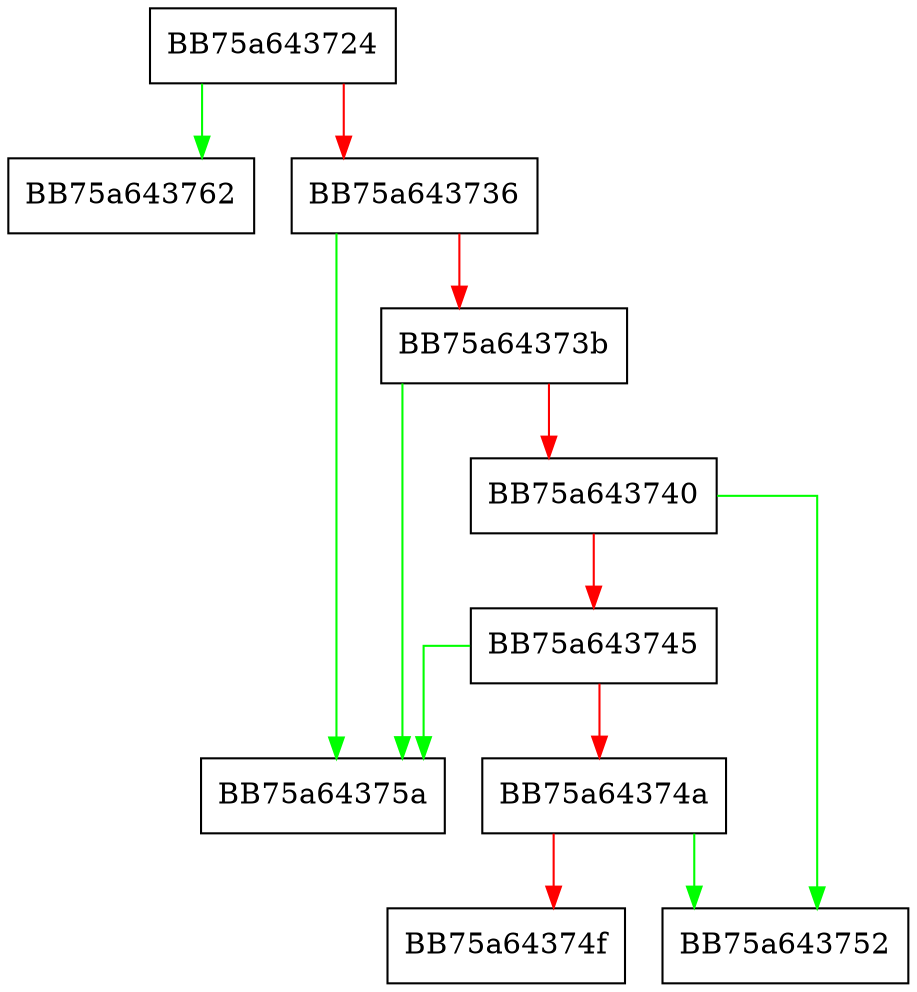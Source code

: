 digraph GetProductRegistryKey {
  node [shape="box"];
  graph [splines=ortho];
  BB75a643724 -> BB75a643762 [color="green"];
  BB75a643724 -> BB75a643736 [color="red"];
  BB75a643736 -> BB75a64375a [color="green"];
  BB75a643736 -> BB75a64373b [color="red"];
  BB75a64373b -> BB75a64375a [color="green"];
  BB75a64373b -> BB75a643740 [color="red"];
  BB75a643740 -> BB75a643752 [color="green"];
  BB75a643740 -> BB75a643745 [color="red"];
  BB75a643745 -> BB75a64375a [color="green"];
  BB75a643745 -> BB75a64374a [color="red"];
  BB75a64374a -> BB75a643752 [color="green"];
  BB75a64374a -> BB75a64374f [color="red"];
}